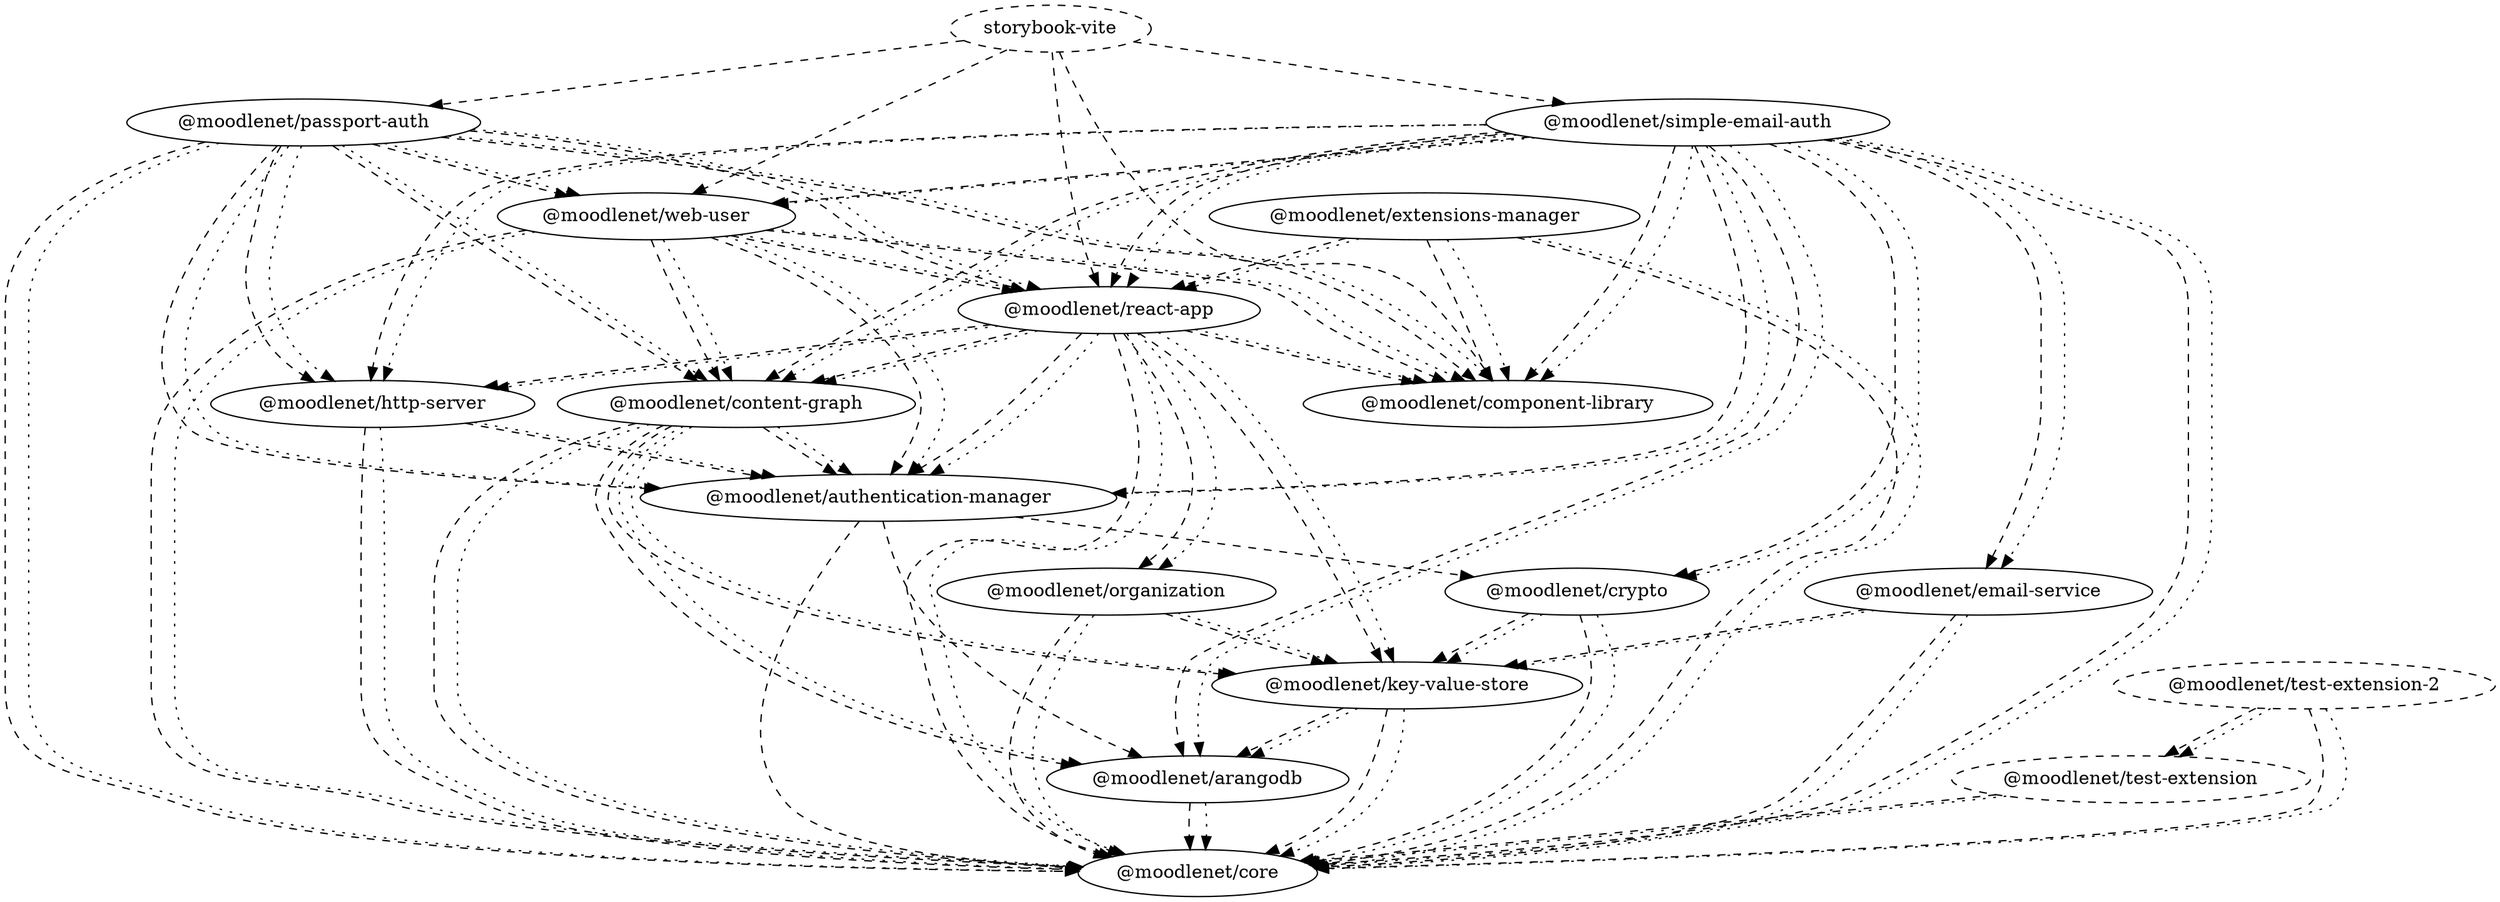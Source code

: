 digraph G {
  "@moodlenet/arangodb";
  "@moodlenet/core";
  "@moodlenet/authentication-manager";
  "@moodlenet/crypto";
  "@moodlenet/component-library";
  "@moodlenet/content-graph";
  "@moodlenet/key-value-store";
  "@moodlenet/email-service";
  "@moodlenet/extensions-manager";
  "@moodlenet/react-app";
  "@moodlenet/http-server";
  "@moodlenet/organization";
  "@moodlenet/passport-auth";
  "@moodlenet/web-user";
  "@moodlenet/simple-email-auth";
  "storybook-vite" [ style = "dashed" ];
  "@moodlenet/test-extension-2" [ style = "dashed" ];
  "@moodlenet/test-extension" [ style = "dashed" ];
  "@moodlenet/arangodb" -> "@moodlenet/core" [ style = "dashed" ];
  "@moodlenet/arangodb" -> "@moodlenet/core" [ style = "dotted" ];
  "@moodlenet/authentication-manager" -> "@moodlenet/arangodb" [ style = "dashed" ];
  "@moodlenet/authentication-manager" -> "@moodlenet/core" [ style = "dashed" ];
  "@moodlenet/authentication-manager" -> "@moodlenet/crypto" [ style = "dashed" ];
  "@moodlenet/content-graph" -> "@moodlenet/arangodb" [ style = "dashed" ];
  "@moodlenet/content-graph" -> "@moodlenet/authentication-manager" [ style = "dashed" ];
  "@moodlenet/content-graph" -> "@moodlenet/core" [ style = "dashed" ];
  "@moodlenet/content-graph" -> "@moodlenet/key-value-store" [ style = "dashed" ];
  "@moodlenet/content-graph" -> "@moodlenet/arangodb" [ style = "dotted" ];
  "@moodlenet/content-graph" -> "@moodlenet/authentication-manager" [ style = "dotted" ];
  "@moodlenet/content-graph" -> "@moodlenet/core" [ style = "dotted" ];
  "@moodlenet/content-graph" -> "@moodlenet/key-value-store" [ style = "dotted" ];
  "@moodlenet/crypto" -> "@moodlenet/core" [ style = "dashed" ];
  "@moodlenet/crypto" -> "@moodlenet/key-value-store" [ style = "dashed" ];
  "@moodlenet/crypto" -> "@moodlenet/core" [ style = "dotted" ];
  "@moodlenet/crypto" -> "@moodlenet/key-value-store" [ style = "dotted" ];
  "@moodlenet/email-service" -> "@moodlenet/core" [ style = "dashed" ];
  "@moodlenet/email-service" -> "@moodlenet/key-value-store" [ style = "dashed" ];
  "@moodlenet/email-service" -> "@moodlenet/core" [ style = "dotted" ];
  "@moodlenet/email-service" -> "@moodlenet/key-value-store" [ style = "dotted" ];
  "@moodlenet/extensions-manager" -> "@moodlenet/core" [ style = "dashed" ];
  "@moodlenet/extensions-manager" -> "@moodlenet/react-app" [ style = "dashed" ];
  "@moodlenet/extensions-manager" -> "@moodlenet/component-library" [ style = "dashed" ];
  "@moodlenet/extensions-manager" -> "@moodlenet/core" [ style = "dotted" ];
  "@moodlenet/extensions-manager" -> "@moodlenet/react-app" [ style = "dotted" ];
  "@moodlenet/extensions-manager" -> "@moodlenet/component-library" [ style = "dotted" ];
  "@moodlenet/http-server" -> "@moodlenet/authentication-manager" [ style = "dashed" ];
  "@moodlenet/http-server" -> "@moodlenet/core" [ style = "dashed" ];
  "@moodlenet/http-server" -> "@moodlenet/authentication-manager" [ style = "dotted" ];
  "@moodlenet/http-server" -> "@moodlenet/core" [ style = "dotted" ];
  "@moodlenet/key-value-store" -> "@moodlenet/arangodb" [ style = "dashed" ];
  "@moodlenet/key-value-store" -> "@moodlenet/core" [ style = "dashed" ];
  "@moodlenet/key-value-store" -> "@moodlenet/arangodb" [ style = "dotted" ];
  "@moodlenet/key-value-store" -> "@moodlenet/core" [ style = "dotted" ];
  "@moodlenet/organization" -> "@moodlenet/core" [ style = "dashed" ];
  "@moodlenet/organization" -> "@moodlenet/key-value-store" [ style = "dashed" ];
  "@moodlenet/organization" -> "@moodlenet/core" [ style = "dotted" ];
  "@moodlenet/organization" -> "@moodlenet/key-value-store" [ style = "dotted" ];
  "@moodlenet/passport-auth" -> "@moodlenet/component-library" [ style = "dashed" ];
  "@moodlenet/passport-auth" -> "@moodlenet/authentication-manager" [ style = "dashed" ];
  "@moodlenet/passport-auth" -> "@moodlenet/content-graph" [ style = "dashed" ];
  "@moodlenet/passport-auth" -> "@moodlenet/core" [ style = "dashed" ];
  "@moodlenet/passport-auth" -> "@moodlenet/http-server" [ style = "dashed" ];
  "@moodlenet/passport-auth" -> "@moodlenet/react-app" [ style = "dashed" ];
  "@moodlenet/passport-auth" -> "@moodlenet/web-user" [ style = "dashed" ];
  "@moodlenet/passport-auth" -> "@moodlenet/component-library" [ style = "dotted" ];
  "@moodlenet/passport-auth" -> "@moodlenet/authentication-manager" [ style = "dotted" ];
  "@moodlenet/passport-auth" -> "@moodlenet/content-graph" [ style = "dotted" ];
  "@moodlenet/passport-auth" -> "@moodlenet/core" [ style = "dotted" ];
  "@moodlenet/passport-auth" -> "@moodlenet/http-server" [ style = "dotted" ];
  "@moodlenet/passport-auth" -> "@moodlenet/react-app" [ style = "dotted" ];
  "@moodlenet/passport-auth" -> "@moodlenet/web-user" [ style = "dotted" ];
  "@moodlenet/react-app" -> "@moodlenet/authentication-manager" [ style = "dashed" ];
  "@moodlenet/react-app" -> "@moodlenet/component-library" [ style = "dashed" ];
  "@moodlenet/react-app" -> "@moodlenet/content-graph" [ style = "dashed" ];
  "@moodlenet/react-app" -> "@moodlenet/core" [ style = "dashed" ];
  "@moodlenet/react-app" -> "@moodlenet/http-server" [ style = "dashed" ];
  "@moodlenet/react-app" -> "@moodlenet/key-value-store" [ style = "dashed" ];
  "@moodlenet/react-app" -> "@moodlenet/organization" [ style = "dashed" ];
  "@moodlenet/react-app" -> "@moodlenet/authentication-manager" [ style = "dotted" ];
  "@moodlenet/react-app" -> "@moodlenet/component-library" [ style = "dotted" ];
  "@moodlenet/react-app" -> "@moodlenet/content-graph" [ style = "dotted" ];
  "@moodlenet/react-app" -> "@moodlenet/core" [ style = "dotted" ];
  "@moodlenet/react-app" -> "@moodlenet/http-server" [ style = "dotted" ];
  "@moodlenet/react-app" -> "@moodlenet/key-value-store" [ style = "dotted" ];
  "@moodlenet/react-app" -> "@moodlenet/organization" [ style = "dotted" ];
  "@moodlenet/simple-email-auth" -> "@moodlenet/component-library" [ style = "dashed" ];
  "@moodlenet/simple-email-auth" -> "@moodlenet/arangodb" [ style = "dashed" ];
  "@moodlenet/simple-email-auth" -> "@moodlenet/authentication-manager" [ style = "dashed" ];
  "@moodlenet/simple-email-auth" -> "@moodlenet/content-graph" [ style = "dashed" ];
  "@moodlenet/simple-email-auth" -> "@moodlenet/core" [ style = "dashed" ];
  "@moodlenet/simple-email-auth" -> "@moodlenet/crypto" [ style = "dashed" ];
  "@moodlenet/simple-email-auth" -> "@moodlenet/email-service" [ style = "dashed" ];
  "@moodlenet/simple-email-auth" -> "@moodlenet/http-server" [ style = "dashed" ];
  "@moodlenet/simple-email-auth" -> "@moodlenet/react-app" [ style = "dashed" ];
  "@moodlenet/simple-email-auth" -> "@moodlenet/web-user" [ style = "dashed" ];
  "@moodlenet/simple-email-auth" -> "@moodlenet/component-library" [ style = "dotted" ];
  "@moodlenet/simple-email-auth" -> "@moodlenet/arangodb" [ style = "dotted" ];
  "@moodlenet/simple-email-auth" -> "@moodlenet/authentication-manager" [ style = "dotted" ];
  "@moodlenet/simple-email-auth" -> "@moodlenet/content-graph" [ style = "dotted" ];
  "@moodlenet/simple-email-auth" -> "@moodlenet/core" [ style = "dotted" ];
  "@moodlenet/simple-email-auth" -> "@moodlenet/crypto" [ style = "dotted" ];
  "@moodlenet/simple-email-auth" -> "@moodlenet/email-service" [ style = "dotted" ];
  "@moodlenet/simple-email-auth" -> "@moodlenet/http-server" [ style = "dotted" ];
  "@moodlenet/simple-email-auth" -> "@moodlenet/react-app" [ style = "dotted" ];
  "@moodlenet/simple-email-auth" -> "@moodlenet/web-user" [ style = "dotted" ];
  "storybook-vite" -> "@moodlenet/component-library" [ style = "dashed" ];
  "storybook-vite" -> "@moodlenet/simple-email-auth" [ style = "dashed" ];
  "storybook-vite" -> "@moodlenet/passport-auth" [ style = "dashed" ];
  "storybook-vite" -> "@moodlenet/react-app" [ style = "dashed" ];
  "storybook-vite" -> "@moodlenet/web-user" [ style = "dashed" ];
  "@moodlenet/test-extension-2" -> "@moodlenet/core" [ style = "dashed" ];
  "@moodlenet/test-extension-2" -> "@moodlenet/test-extension" [ style = "dashed" ];
  "@moodlenet/test-extension-2" -> "@moodlenet/core" [ style = "dotted" ];
  "@moodlenet/test-extension-2" -> "@moodlenet/test-extension" [ style = "dotted" ];
  "@moodlenet/test-extension" -> "@moodlenet/core" [ style = "dashed" ];
  "@moodlenet/test-extension" -> "@moodlenet/core" [ style = "dotted" ];
  "@moodlenet/web-user" -> "@moodlenet/authentication-manager" [ style = "dashed" ];
  "@moodlenet/web-user" -> "@moodlenet/component-library" [ style = "dashed" ];
  "@moodlenet/web-user" -> "@moodlenet/content-graph" [ style = "dashed" ];
  "@moodlenet/web-user" -> "@moodlenet/core" [ style = "dashed" ];
  "@moodlenet/web-user" -> "@moodlenet/react-app" [ style = "dashed" ];
  "@moodlenet/web-user" -> "@moodlenet/authentication-manager" [ style = "dotted" ];
  "@moodlenet/web-user" -> "@moodlenet/component-library" [ style = "dotted" ];
  "@moodlenet/web-user" -> "@moodlenet/content-graph" [ style = "dotted" ];
  "@moodlenet/web-user" -> "@moodlenet/core" [ style = "dotted" ];
  "@moodlenet/web-user" -> "@moodlenet/react-app" [ style = "dotted" ];
}
